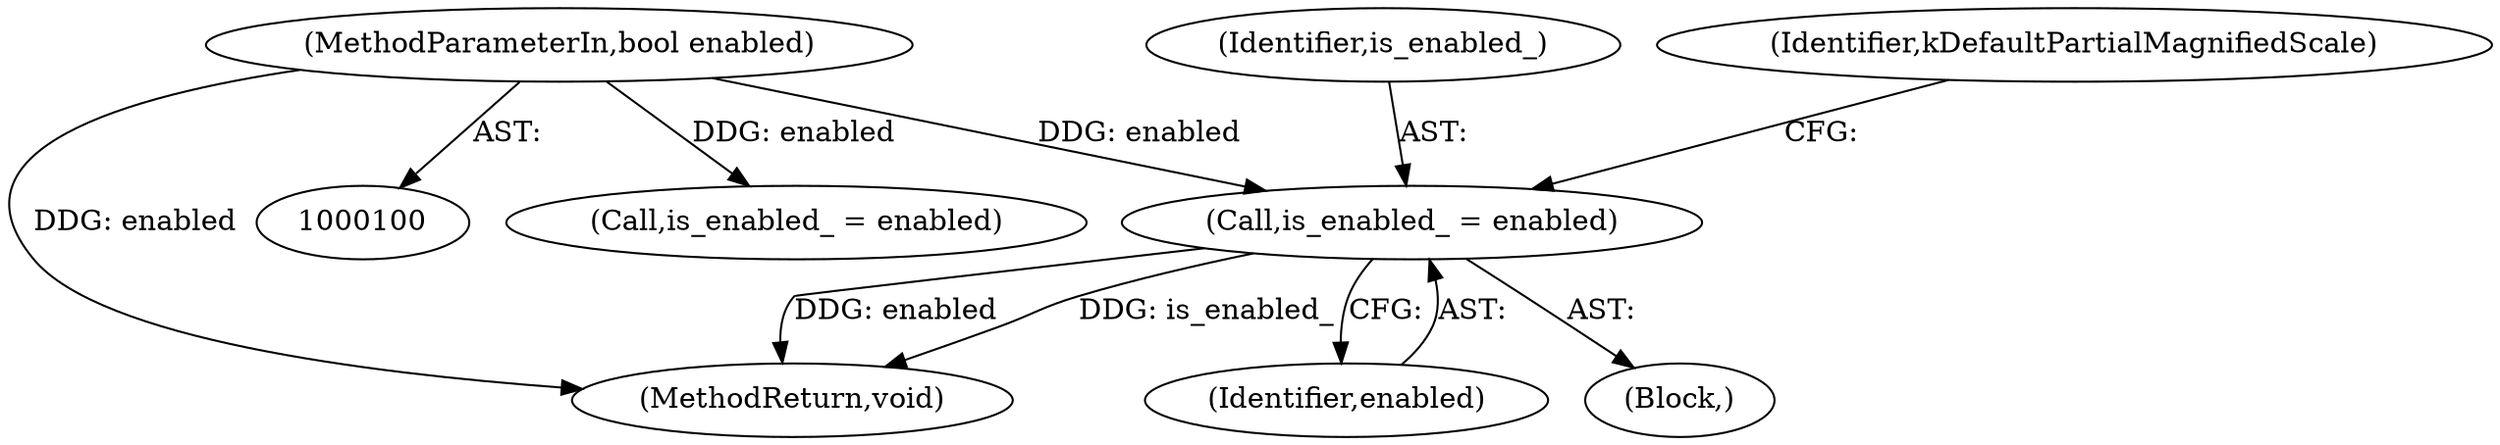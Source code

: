 digraph "1_Chrome_62b8b6e168a12263aab6b88dbef0b900cc37309f_14@del" {
"1000106" [label="(Call,is_enabled_ = enabled)"];
"1000101" [label="(MethodParameterIn,bool enabled)"];
"1000115" [label="(Call,is_enabled_ = enabled)"];
"1000105" [label="(Block,)"];
"1000107" [label="(Identifier,is_enabled_)"];
"1000118" [label="(MethodReturn,void)"];
"1000106" [label="(Call,is_enabled_ = enabled)"];
"1000108" [label="(Identifier,enabled)"];
"1000110" [label="(Identifier,kDefaultPartialMagnifiedScale)"];
"1000101" [label="(MethodParameterIn,bool enabled)"];
"1000106" -> "1000105"  [label="AST: "];
"1000106" -> "1000108"  [label="CFG: "];
"1000107" -> "1000106"  [label="AST: "];
"1000108" -> "1000106"  [label="AST: "];
"1000110" -> "1000106"  [label="CFG: "];
"1000106" -> "1000118"  [label="DDG: enabled"];
"1000106" -> "1000118"  [label="DDG: is_enabled_"];
"1000101" -> "1000106"  [label="DDG: enabled"];
"1000101" -> "1000100"  [label="AST: "];
"1000101" -> "1000118"  [label="DDG: enabled"];
"1000101" -> "1000115"  [label="DDG: enabled"];
}
